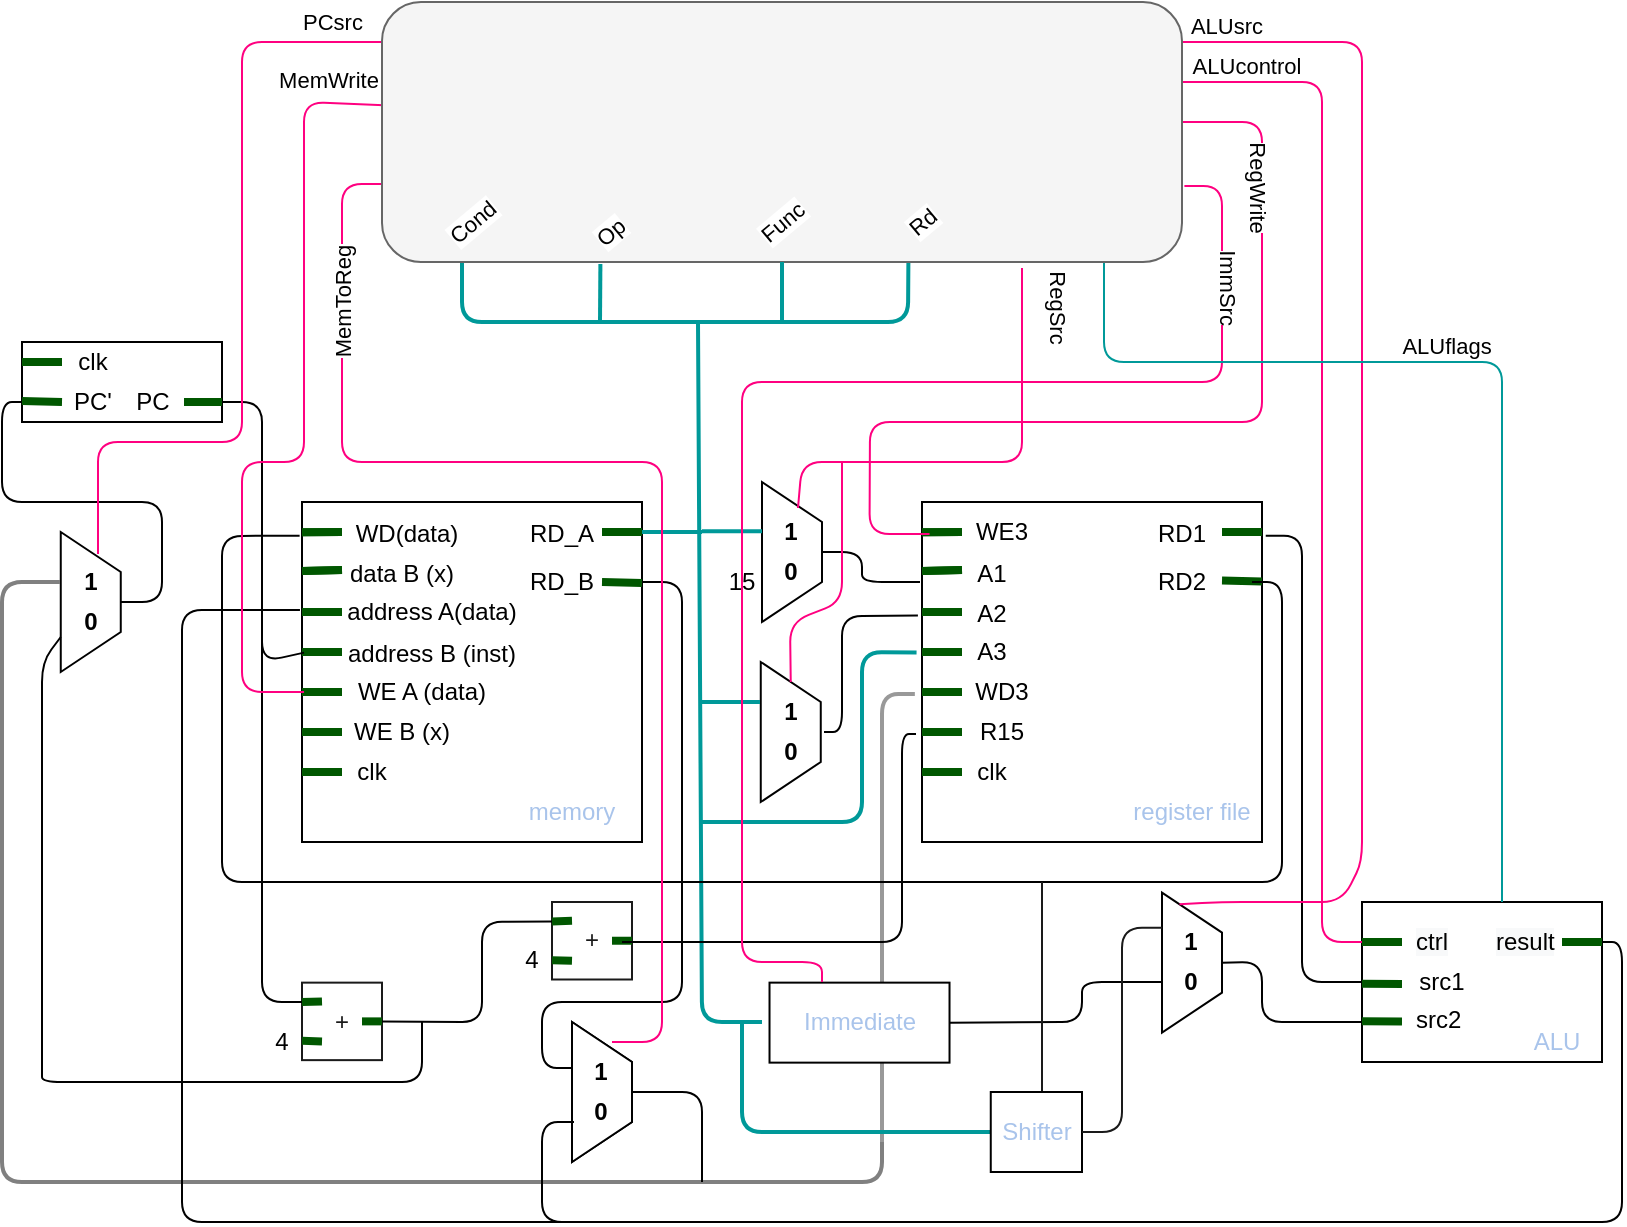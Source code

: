 <mxfile version="15.3.1" type="github">
  <diagram name="Page-1" id="099fd60b-425b-db50-ffb0-6b813814b670">
    <mxGraphModel dx="967" dy="516" grid="1" gridSize="10" guides="1" tooltips="1" connect="1" arrows="1" fold="1" page="1" pageScale="1" pageWidth="850" pageHeight="1100" background="#FFFFFF" math="0" shadow="0">
      <root>
        <mxCell id="0" />
        <mxCell id="1" parent="0" />
        <mxCell id="Cc3cPxVElPXbflXO5Y1s-90" value="" style="endArrow=none;html=1;fontColor=#1A1A1A;entryX=-0.021;entryY=0.565;entryDx=0;entryDy=0;entryPerimeter=0;strokeColor=#999999;strokeWidth=2;" parent="1" target="Cc3cPxVElPXbflXO5Y1s-16" edge="1">
          <mxGeometry width="50" height="50" relative="1" as="geometry">
            <mxPoint x="450" y="640" as="sourcePoint" />
            <mxPoint x="450" y="440" as="targetPoint" />
            <Array as="points">
              <mxPoint x="450" y="530" />
              <mxPoint x="450" y="416" />
            </Array>
          </mxGeometry>
        </mxCell>
        <mxCell id="DB4W7_MfknzmHW4euDGk-5" value="" style="whiteSpace=wrap;html=1;aspect=fixed;" parent="1" vertex="1">
          <mxGeometry x="160" y="320" width="170" height="170" as="geometry" />
        </mxCell>
        <mxCell id="DB4W7_MfknzmHW4euDGk-9" value="" style="endArrow=none;html=1;shadow=0;strokeColor=#005700;fillColor=#008A00;strokeWidth=4;" parent="1" edge="1">
          <mxGeometry width="50" height="50" relative="1" as="geometry">
            <mxPoint x="160" y="335.13" as="sourcePoint" />
            <mxPoint x="180" y="335" as="targetPoint" />
          </mxGeometry>
        </mxCell>
        <mxCell id="DB4W7_MfknzmHW4euDGk-11" value="" style="endArrow=none;html=1;shadow=0;strokeColor=#005700;fillColor=#008A00;strokeWidth=4;" parent="1" edge="1">
          <mxGeometry width="50" height="50" relative="1" as="geometry">
            <mxPoint x="160" y="354.5" as="sourcePoint" />
            <mxPoint x="180" y="354" as="targetPoint" />
          </mxGeometry>
        </mxCell>
        <mxCell id="DB4W7_MfknzmHW4euDGk-21" value="" style="endArrow=none;html=1;shadow=0;strokeColor=#005700;fillColor=#008A00;strokeWidth=4;" parent="1" edge="1">
          <mxGeometry width="50" height="50" relative="1" as="geometry">
            <mxPoint x="160" y="335.13" as="sourcePoint" />
            <mxPoint x="180" y="335" as="targetPoint" />
          </mxGeometry>
        </mxCell>
        <mxCell id="DB4W7_MfknzmHW4euDGk-22" value="" style="endArrow=none;html=1;shadow=0;strokeColor=#005700;fillColor=#008A00;strokeWidth=4;" parent="1" edge="1">
          <mxGeometry width="50" height="50" relative="1" as="geometry">
            <mxPoint x="160" y="354.5" as="sourcePoint" />
            <mxPoint x="180" y="354" as="targetPoint" />
          </mxGeometry>
        </mxCell>
        <mxCell id="DB4W7_MfknzmHW4euDGk-23" value="" style="endArrow=none;html=1;shadow=0;strokeColor=#005700;fillColor=#008A00;strokeWidth=4;" parent="1" edge="1">
          <mxGeometry width="50" height="50" relative="1" as="geometry">
            <mxPoint x="160" y="375" as="sourcePoint" />
            <mxPoint x="180" y="375" as="targetPoint" />
          </mxGeometry>
        </mxCell>
        <mxCell id="DB4W7_MfknzmHW4euDGk-24" value="" style="endArrow=none;html=1;shadow=0;strokeColor=#005700;fillColor=#008A00;strokeWidth=4;" parent="1" edge="1">
          <mxGeometry width="50" height="50" relative="1" as="geometry">
            <mxPoint x="160" y="395" as="sourcePoint" />
            <mxPoint x="180" y="395" as="targetPoint" />
          </mxGeometry>
        </mxCell>
        <mxCell id="DB4W7_MfknzmHW4euDGk-25" value="" style="endArrow=none;html=1;shadow=0;strokeColor=#005700;fillColor=#008A00;strokeWidth=4;" parent="1" edge="1">
          <mxGeometry width="50" height="50" relative="1" as="geometry">
            <mxPoint x="160" y="415" as="sourcePoint" />
            <mxPoint x="180" y="415" as="targetPoint" />
          </mxGeometry>
        </mxCell>
        <mxCell id="DB4W7_MfknzmHW4euDGk-26" value="" style="endArrow=none;html=1;shadow=0;strokeColor=#005700;fillColor=#008A00;strokeWidth=4;" parent="1" edge="1">
          <mxGeometry width="50" height="50" relative="1" as="geometry">
            <mxPoint x="160" y="455" as="sourcePoint" />
            <mxPoint x="180" y="455" as="targetPoint" />
          </mxGeometry>
        </mxCell>
        <mxCell id="DB4W7_MfknzmHW4euDGk-28" value="" style="endArrow=none;html=1;shadow=0;strokeColor=#005700;fillColor=#008A00;strokeWidth=4;" parent="1" edge="1">
          <mxGeometry width="50" height="50" relative="1" as="geometry">
            <mxPoint x="160" y="435" as="sourcePoint" />
            <mxPoint x="180" y="435" as="targetPoint" />
          </mxGeometry>
        </mxCell>
        <mxCell id="DB4W7_MfknzmHW4euDGk-29" value="" style="endArrow=none;html=1;shadow=0;strokeColor=#005700;fillColor=#008A00;strokeWidth=4;" parent="1" edge="1">
          <mxGeometry width="50" height="50" relative="1" as="geometry">
            <mxPoint x="310" y="335" as="sourcePoint" />
            <mxPoint x="330" y="335" as="targetPoint" />
          </mxGeometry>
        </mxCell>
        <mxCell id="DB4W7_MfknzmHW4euDGk-30" value="" style="endArrow=none;html=1;shadow=0;strokeColor=#005700;fillColor=#008A00;strokeWidth=4;" parent="1" edge="1">
          <mxGeometry width="50" height="50" relative="1" as="geometry">
            <mxPoint x="310" y="360" as="sourcePoint" />
            <mxPoint x="330" y="360.5" as="targetPoint" />
          </mxGeometry>
        </mxCell>
        <mxCell id="DB4W7_MfknzmHW4euDGk-33" value="" style="rounded=0;whiteSpace=wrap;html=1;" parent="1" vertex="1">
          <mxGeometry x="393.76" y="560.32" width="90" height="40" as="geometry" />
        </mxCell>
        <mxCell id="DB4W7_MfknzmHW4euDGk-36" value="" style="rounded=0;whiteSpace=wrap;html=1;" parent="1" vertex="1">
          <mxGeometry x="690" y="520" width="120" height="80" as="geometry" />
        </mxCell>
        <mxCell id="DB4W7_MfknzmHW4euDGk-37" value="" style="endArrow=none;html=1;shadow=0;strokeColor=#005700;fillColor=#008A00;strokeWidth=4;" parent="1" edge="1">
          <mxGeometry width="50" height="50" relative="1" as="geometry">
            <mxPoint x="690" y="540" as="sourcePoint" />
            <mxPoint x="710" y="540" as="targetPoint" />
          </mxGeometry>
        </mxCell>
        <mxCell id="DB4W7_MfknzmHW4euDGk-39" value="" style="endArrow=none;html=1;shadow=0;strokeColor=#005700;fillColor=#008A00;strokeWidth=4;" parent="1" edge="1">
          <mxGeometry width="50" height="50" relative="1" as="geometry">
            <mxPoint x="690" y="560.87" as="sourcePoint" />
            <mxPoint x="710" y="561" as="targetPoint" />
          </mxGeometry>
        </mxCell>
        <mxCell id="DB4W7_MfknzmHW4euDGk-40" value="" style="endArrow=none;html=1;shadow=0;strokeColor=#005700;fillColor=#008A00;strokeWidth=4;" parent="1" edge="1">
          <mxGeometry width="50" height="50" relative="1" as="geometry">
            <mxPoint x="690" y="579.62" as="sourcePoint" />
            <mxPoint x="710" y="579.75" as="targetPoint" />
          </mxGeometry>
        </mxCell>
        <mxCell id="DB4W7_MfknzmHW4euDGk-45" value="" style="endArrow=none;html=1;shadow=0;strokeColor=#005700;fillColor=#008A00;strokeWidth=4;" parent="1" edge="1">
          <mxGeometry width="50" height="50" relative="1" as="geometry">
            <mxPoint x="790" y="540" as="sourcePoint" />
            <mxPoint x="810" y="540" as="targetPoint" />
          </mxGeometry>
        </mxCell>
        <mxCell id="DB4W7_MfknzmHW4euDGk-50" value="" style="rounded=0;whiteSpace=wrap;html=1;" parent="1" vertex="1">
          <mxGeometry x="20" y="240" width="100" height="40" as="geometry" />
        </mxCell>
        <mxCell id="DB4W7_MfknzmHW4euDGk-51" value="" style="endArrow=none;html=1;shadow=0;strokeColor=#005700;fillColor=#008A00;strokeWidth=4;" parent="1" edge="1">
          <mxGeometry width="50" height="50" relative="1" as="geometry">
            <mxPoint x="20" y="269.5" as="sourcePoint" />
            <mxPoint x="40" y="270" as="targetPoint" />
          </mxGeometry>
        </mxCell>
        <mxCell id="DB4W7_MfknzmHW4euDGk-52" value="" style="endArrow=none;html=1;shadow=0;strokeColor=#005700;fillColor=#008A00;strokeWidth=4;" parent="1" edge="1">
          <mxGeometry width="50" height="50" relative="1" as="geometry">
            <mxPoint x="101" y="270" as="sourcePoint" />
            <mxPoint x="120" y="270" as="targetPoint" />
          </mxGeometry>
        </mxCell>
        <mxCell id="DB4W7_MfknzmHW4euDGk-53" value="PC&#39;" style="text;html=1;resizable=0;autosize=1;align=center;verticalAlign=middle;points=[];fillColor=none;strokeColor=none;rounded=0;" parent="1" vertex="1">
          <mxGeometry x="40" y="260" width="30" height="20" as="geometry" />
        </mxCell>
        <mxCell id="DB4W7_MfknzmHW4euDGk-54" value="PC" style="text;html=1;resizable=0;autosize=1;align=center;verticalAlign=middle;points=[];fillColor=none;strokeColor=none;rounded=0;" parent="1" vertex="1">
          <mxGeometry x="70" y="260" width="30" height="20" as="geometry" />
        </mxCell>
        <mxCell id="DB4W7_MfknzmHW4euDGk-58" value="" style="endArrow=none;html=1;shadow=0;strokeColor=#005700;fillColor=#008A00;strokeWidth=4;" parent="1" edge="1">
          <mxGeometry width="50" height="50" relative="1" as="geometry">
            <mxPoint x="20" y="250" as="sourcePoint" />
            <mxPoint x="40" y="250" as="targetPoint" />
          </mxGeometry>
        </mxCell>
        <mxCell id="DB4W7_MfknzmHW4euDGk-59" value="&lt;span style=&quot;font-weight: normal&quot;&gt;clk&lt;/span&gt;" style="text;html=1;resizable=0;autosize=1;align=center;verticalAlign=middle;points=[];fillColor=none;strokeColor=none;rounded=0;fontStyle=1" parent="1" vertex="1">
          <mxGeometry x="40" y="240" width="30" height="20" as="geometry" />
        </mxCell>
        <mxCell id="Cc3cPxVElPXbflXO5Y1s-5" value="WD(data)" style="text;html=1;strokeColor=none;fillColor=none;align=center;verticalAlign=middle;whiteSpace=wrap;rounded=0;" parent="1" vertex="1">
          <mxGeometry x="185" y="326.25" width="55" height="20" as="geometry" />
        </mxCell>
        <mxCell id="Cc3cPxVElPXbflXO5Y1s-7" value="data B (x)" style="text;html=1;strokeColor=none;fillColor=none;align=center;verticalAlign=middle;whiteSpace=wrap;rounded=0;" parent="1" vertex="1">
          <mxGeometry x="180" y="346.25" width="60" height="20" as="geometry" />
        </mxCell>
        <mxCell id="Cc3cPxVElPXbflXO5Y1s-8" value="address A(data)" style="text;html=1;strokeColor=none;fillColor=none;align=center;verticalAlign=middle;whiteSpace=wrap;rounded=0;" parent="1" vertex="1">
          <mxGeometry x="180" y="365" width="90" height="20" as="geometry" />
        </mxCell>
        <mxCell id="Cc3cPxVElPXbflXO5Y1s-9" value="address B (inst)" style="text;html=1;strokeColor=none;fillColor=none;align=center;verticalAlign=middle;whiteSpace=wrap;rounded=0;" parent="1" vertex="1">
          <mxGeometry x="175" y="386.25" width="100" height="20" as="geometry" />
        </mxCell>
        <mxCell id="Cc3cPxVElPXbflXO5Y1s-10" value="WE A (data)" style="text;html=1;strokeColor=none;fillColor=none;align=center;verticalAlign=middle;whiteSpace=wrap;rounded=0;" parent="1" vertex="1">
          <mxGeometry x="185" y="405" width="70" height="20" as="geometry" />
        </mxCell>
        <mxCell id="Cc3cPxVElPXbflXO5Y1s-11" value="WE B (x)" style="text;html=1;strokeColor=none;fillColor=none;align=center;verticalAlign=middle;whiteSpace=wrap;rounded=0;" parent="1" vertex="1">
          <mxGeometry x="180" y="425" width="60" height="20" as="geometry" />
        </mxCell>
        <mxCell id="Cc3cPxVElPXbflXO5Y1s-12" value="clk" style="text;html=1;strokeColor=none;fillColor=none;align=center;verticalAlign=middle;whiteSpace=wrap;rounded=0;" parent="1" vertex="1">
          <mxGeometry x="160" y="445" width="70" height="20" as="geometry" />
        </mxCell>
        <mxCell id="Cc3cPxVElPXbflXO5Y1s-13" value="RD_A" style="text;html=1;strokeColor=none;fillColor=none;align=center;verticalAlign=middle;whiteSpace=wrap;rounded=0;" parent="1" vertex="1">
          <mxGeometry x="270" y="326.25" width="40" height="20" as="geometry" />
        </mxCell>
        <mxCell id="Cc3cPxVElPXbflXO5Y1s-14" value="RD_B" style="text;html=1;strokeColor=none;fillColor=none;align=center;verticalAlign=middle;whiteSpace=wrap;rounded=0;" parent="1" vertex="1">
          <mxGeometry x="255" y="350" width="70" height="20" as="geometry" />
        </mxCell>
        <mxCell id="Cc3cPxVElPXbflXO5Y1s-15" value="memory" style="text;html=1;strokeColor=none;fillColor=none;align=center;verticalAlign=middle;whiteSpace=wrap;rounded=0;fontColor=#A9C4EB;" parent="1" vertex="1">
          <mxGeometry x="260" y="465" width="70" height="20" as="geometry" />
        </mxCell>
        <mxCell id="Cc3cPxVElPXbflXO5Y1s-16" value="" style="whiteSpace=wrap;html=1;aspect=fixed;" parent="1" vertex="1">
          <mxGeometry x="470" y="320" width="170" height="170" as="geometry" />
        </mxCell>
        <mxCell id="Cc3cPxVElPXbflXO5Y1s-17" value="" style="endArrow=none;html=1;shadow=0;strokeColor=#005700;fillColor=#008A00;strokeWidth=4;" parent="1" edge="1">
          <mxGeometry width="50" height="50" relative="1" as="geometry">
            <mxPoint x="470" y="335.13" as="sourcePoint" />
            <mxPoint x="490" y="335.0" as="targetPoint" />
          </mxGeometry>
        </mxCell>
        <mxCell id="Cc3cPxVElPXbflXO5Y1s-18" value="" style="endArrow=none;html=1;shadow=0;strokeColor=#005700;fillColor=#008A00;strokeWidth=4;" parent="1" edge="1">
          <mxGeometry width="50" height="50" relative="1" as="geometry">
            <mxPoint x="470" y="354.5" as="sourcePoint" />
            <mxPoint x="490" y="354" as="targetPoint" />
          </mxGeometry>
        </mxCell>
        <mxCell id="Cc3cPxVElPXbflXO5Y1s-19" value="" style="endArrow=none;html=1;shadow=0;strokeColor=#005700;fillColor=#008A00;strokeWidth=4;" parent="1" edge="1">
          <mxGeometry width="50" height="50" relative="1" as="geometry">
            <mxPoint x="470" y="335.13" as="sourcePoint" />
            <mxPoint x="490" y="335.0" as="targetPoint" />
          </mxGeometry>
        </mxCell>
        <mxCell id="Cc3cPxVElPXbflXO5Y1s-20" value="" style="endArrow=none;html=1;shadow=0;strokeColor=#005700;fillColor=#008A00;strokeWidth=4;" parent="1" edge="1">
          <mxGeometry width="50" height="50" relative="1" as="geometry">
            <mxPoint x="470" y="354.5" as="sourcePoint" />
            <mxPoint x="490" y="354" as="targetPoint" />
          </mxGeometry>
        </mxCell>
        <mxCell id="Cc3cPxVElPXbflXO5Y1s-21" value="" style="endArrow=none;html=1;shadow=0;strokeColor=#005700;fillColor=#008A00;strokeWidth=4;" parent="1" edge="1">
          <mxGeometry width="50" height="50" relative="1" as="geometry">
            <mxPoint x="470" y="375.0" as="sourcePoint" />
            <mxPoint x="490" y="375.0" as="targetPoint" />
          </mxGeometry>
        </mxCell>
        <mxCell id="Cc3cPxVElPXbflXO5Y1s-22" value="" style="endArrow=none;html=1;shadow=0;strokeColor=#005700;fillColor=#008A00;strokeWidth=4;" parent="1" edge="1">
          <mxGeometry width="50" height="50" relative="1" as="geometry">
            <mxPoint x="470" y="395.0" as="sourcePoint" />
            <mxPoint x="490" y="395.0" as="targetPoint" />
          </mxGeometry>
        </mxCell>
        <mxCell id="Cc3cPxVElPXbflXO5Y1s-23" value="" style="endArrow=none;html=1;shadow=0;strokeColor=#005700;fillColor=#008A00;strokeWidth=4;" parent="1" edge="1">
          <mxGeometry width="50" height="50" relative="1" as="geometry">
            <mxPoint x="470" y="415" as="sourcePoint" />
            <mxPoint x="490" y="415" as="targetPoint" />
          </mxGeometry>
        </mxCell>
        <mxCell id="Cc3cPxVElPXbflXO5Y1s-24" value="" style="endArrow=none;html=1;shadow=0;strokeColor=#005700;fillColor=#008A00;strokeWidth=4;" parent="1" edge="1">
          <mxGeometry width="50" height="50" relative="1" as="geometry">
            <mxPoint x="470" y="455" as="sourcePoint" />
            <mxPoint x="490" y="455" as="targetPoint" />
          </mxGeometry>
        </mxCell>
        <mxCell id="Cc3cPxVElPXbflXO5Y1s-25" value="" style="endArrow=none;html=1;shadow=0;strokeColor=#005700;fillColor=#008A00;strokeWidth=4;" parent="1" edge="1">
          <mxGeometry width="50" height="50" relative="1" as="geometry">
            <mxPoint x="470" y="435" as="sourcePoint" />
            <mxPoint x="490" y="435" as="targetPoint" />
          </mxGeometry>
        </mxCell>
        <mxCell id="Cc3cPxVElPXbflXO5Y1s-26" value="" style="endArrow=none;html=1;shadow=0;strokeColor=#005700;fillColor=#008A00;strokeWidth=4;" parent="1" edge="1">
          <mxGeometry width="50" height="50" relative="1" as="geometry">
            <mxPoint x="620" y="335.0" as="sourcePoint" />
            <mxPoint x="640" y="335.0" as="targetPoint" />
          </mxGeometry>
        </mxCell>
        <mxCell id="Cc3cPxVElPXbflXO5Y1s-27" value="" style="endArrow=none;html=1;shadow=0;strokeColor=#005700;fillColor=#008A00;strokeWidth=4;" parent="1" edge="1">
          <mxGeometry width="50" height="50" relative="1" as="geometry">
            <mxPoint x="620" y="359.23" as="sourcePoint" />
            <mxPoint x="640" y="359.73" as="targetPoint" />
          </mxGeometry>
        </mxCell>
        <mxCell id="Cc3cPxVElPXbflXO5Y1s-28" value="A1" style="text;html=1;strokeColor=none;fillColor=none;align=center;verticalAlign=middle;whiteSpace=wrap;rounded=0;" parent="1" vertex="1">
          <mxGeometry x="490" y="346.25" width="30" height="20" as="geometry" />
        </mxCell>
        <mxCell id="Cc3cPxVElPXbflXO5Y1s-29" value="A2" style="text;html=1;strokeColor=none;fillColor=none;align=center;verticalAlign=middle;whiteSpace=wrap;rounded=0;" parent="1" vertex="1">
          <mxGeometry x="490" y="366.25" width="30" height="20" as="geometry" />
        </mxCell>
        <mxCell id="Cc3cPxVElPXbflXO5Y1s-30" value="A3" style="text;html=1;strokeColor=none;fillColor=none;align=center;verticalAlign=middle;whiteSpace=wrap;rounded=0;" parent="1" vertex="1">
          <mxGeometry x="490" y="385" width="30" height="20" as="geometry" />
        </mxCell>
        <mxCell id="Cc3cPxVElPXbflXO5Y1s-31" value="WD3" style="text;html=1;strokeColor=none;fillColor=none;align=center;verticalAlign=middle;whiteSpace=wrap;rounded=0;" parent="1" vertex="1">
          <mxGeometry x="490" y="405" width="40" height="20" as="geometry" />
        </mxCell>
        <mxCell id="Cc3cPxVElPXbflXO5Y1s-32" value="WE3" style="text;html=1;strokeColor=none;fillColor=none;align=center;verticalAlign=middle;whiteSpace=wrap;rounded=0;" parent="1" vertex="1">
          <mxGeometry x="490" y="325" width="40" height="20" as="geometry" />
        </mxCell>
        <mxCell id="Cc3cPxVElPXbflXO5Y1s-33" value="R15" style="text;html=1;strokeColor=none;fillColor=none;align=center;verticalAlign=middle;whiteSpace=wrap;rounded=0;" parent="1" vertex="1">
          <mxGeometry x="490" y="425" width="40" height="20" as="geometry" />
        </mxCell>
        <mxCell id="Cc3cPxVElPXbflXO5Y1s-34" value="clk" style="text;html=1;strokeColor=none;fillColor=none;align=center;verticalAlign=middle;whiteSpace=wrap;rounded=0;" parent="1" vertex="1">
          <mxGeometry x="470" y="445" width="70" height="20" as="geometry" />
        </mxCell>
        <mxCell id="Cc3cPxVElPXbflXO5Y1s-35" value="RD1" style="text;html=1;strokeColor=none;fillColor=none;align=center;verticalAlign=middle;whiteSpace=wrap;rounded=0;" parent="1" vertex="1">
          <mxGeometry x="580" y="326.25" width="40" height="20" as="geometry" />
        </mxCell>
        <mxCell id="Cc3cPxVElPXbflXO5Y1s-36" value="RD2" style="text;html=1;strokeColor=none;fillColor=none;align=center;verticalAlign=middle;whiteSpace=wrap;rounded=0;" parent="1" vertex="1">
          <mxGeometry x="565" y="350" width="70" height="20" as="geometry" />
        </mxCell>
        <mxCell id="Cc3cPxVElPXbflXO5Y1s-37" value="register file" style="text;html=1;strokeColor=none;fillColor=none;align=center;verticalAlign=middle;whiteSpace=wrap;rounded=0;fontColor=#A9C4EB;" parent="1" vertex="1">
          <mxGeometry x="570" y="465" width="70" height="20" as="geometry" />
        </mxCell>
        <mxCell id="Cc3cPxVElPXbflXO5Y1s-38" value="ALU" style="text;html=1;strokeColor=none;fillColor=none;align=center;verticalAlign=middle;whiteSpace=wrap;rounded=0;fontColor=#A9C4EB;" parent="1" vertex="1">
          <mxGeometry x="765" y="580" width="45" height="20" as="geometry" />
        </mxCell>
        <mxCell id="Cc3cPxVElPXbflXO5Y1s-39" value="src1" style="text;html=1;strokeColor=none;fillColor=none;align=center;verticalAlign=middle;whiteSpace=wrap;rounded=0;" parent="1" vertex="1">
          <mxGeometry x="710" y="550" width="40" height="20" as="geometry" />
        </mxCell>
        <mxCell id="Cc3cPxVElPXbflXO5Y1s-41" value="&lt;div style=&quot;text-align: center&quot;&gt;&lt;span&gt;&lt;font color=&quot;#000000&quot; face=&quot;helvetica&quot;&gt;src2&lt;/font&gt;&lt;/span&gt;&lt;/div&gt;" style="text;whiteSpace=wrap;html=1;fontColor=#A9C4EB;" parent="1" vertex="1">
          <mxGeometry x="715" y="565" width="50" height="30" as="geometry" />
        </mxCell>
        <mxCell id="Cc3cPxVElPXbflXO5Y1s-42" value="&lt;span style=&quot;color: rgb(0 , 0 , 0) ; font-family: &amp;#34;helvetica&amp;#34; ; font-size: 12px ; font-style: normal ; font-weight: 400 ; letter-spacing: normal ; text-align: center ; text-indent: 0px ; text-transform: none ; word-spacing: 0px ; background-color: rgb(248 , 249 , 250) ; display: inline ; float: none&quot;&gt;ctrl&lt;/span&gt;" style="text;whiteSpace=wrap;html=1;fontColor=#A9C4EB;" parent="1" vertex="1">
          <mxGeometry x="715" y="526.25" width="50" height="30" as="geometry" />
        </mxCell>
        <mxCell id="Cc3cPxVElPXbflXO5Y1s-43" value="&lt;span style=&quot;color: rgb(0 , 0 , 0) ; font-family: &amp;#34;helvetica&amp;#34; ; font-size: 12px ; font-style: normal ; font-weight: 400 ; letter-spacing: normal ; text-align: center ; text-indent: 0px ; text-transform: none ; word-spacing: 0px ; background-color: rgb(248 , 249 , 250) ; display: inline ; float: none&quot;&gt;result&lt;/span&gt;" style="text;whiteSpace=wrap;html=1;fontColor=#A9C4EB;" parent="1" vertex="1">
          <mxGeometry x="755" y="526.25" width="50" height="30" as="geometry" />
        </mxCell>
        <mxCell id="Cc3cPxVElPXbflXO5Y1s-44" value="Immediate" style="text;html=1;strokeColor=none;fillColor=none;align=center;verticalAlign=middle;whiteSpace=wrap;rounded=0;fontColor=#A9C4EB;" parent="1" vertex="1">
          <mxGeometry x="403.76" y="570.32" width="70" height="20" as="geometry" />
        </mxCell>
        <mxCell id="Cc3cPxVElPXbflXO5Y1s-45" value="" style="endArrow=none;html=1;fontColor=#A9C4EB;exitX=0.006;exitY=0.443;exitDx=0;exitDy=0;exitPerimeter=0;" parent="1" source="DB4W7_MfknzmHW4euDGk-5" edge="1">
          <mxGeometry width="50" height="50" relative="1" as="geometry">
            <mxPoint x="149.769" y="390" as="sourcePoint" />
            <mxPoint x="120" y="270" as="targetPoint" />
            <Array as="points">
              <mxPoint x="140" y="400" />
              <mxPoint x="140" y="270" />
            </Array>
          </mxGeometry>
        </mxCell>
        <mxCell id="Cc3cPxVElPXbflXO5Y1s-59" value="" style="rounded=0;whiteSpace=wrap;html=1;fontColor=#1A1A1A;strokeColor=#1A1A1A;" parent="1" vertex="1">
          <mxGeometry x="160" y="560.32" width="40" height="38.75" as="geometry" />
        </mxCell>
        <mxCell id="Cc3cPxVElPXbflXO5Y1s-60" value="+" style="text;html=1;strokeColor=none;fillColor=none;align=center;verticalAlign=middle;whiteSpace=wrap;rounded=0;fontColor=#1A1A1A;" parent="1" vertex="1">
          <mxGeometry x="170" y="569.69" width="20" height="20" as="geometry" />
        </mxCell>
        <mxCell id="Cc3cPxVElPXbflXO5Y1s-61" value="" style="endArrow=none;html=1;shadow=0;strokeColor=#005700;fillColor=#008A00;strokeWidth=4;exitX=0;exitY=0.25;exitDx=0;exitDy=0;" parent="1" source="Cc3cPxVElPXbflXO5Y1s-59" edge="1">
          <mxGeometry width="50" height="50" relative="1" as="geometry">
            <mxPoint x="180" y="629.69" as="sourcePoint" />
            <mxPoint x="170" y="569.69" as="targetPoint" />
            <Array as="points" />
          </mxGeometry>
        </mxCell>
        <mxCell id="Cc3cPxVElPXbflXO5Y1s-62" value="" style="endArrow=none;html=1;shadow=0;strokeColor=#005700;fillColor=#008A00;strokeWidth=4;exitX=0;exitY=0.75;exitDx=0;exitDy=0;" parent="1" source="Cc3cPxVElPXbflXO5Y1s-59" edge="1">
          <mxGeometry width="50" height="50" relative="1" as="geometry">
            <mxPoint x="170.0" y="580.008" as="sourcePoint" />
            <mxPoint x="170" y="589.69" as="targetPoint" />
            <Array as="points" />
          </mxGeometry>
        </mxCell>
        <mxCell id="Cc3cPxVElPXbflXO5Y1s-63" value="" style="endArrow=none;html=1;shadow=0;strokeColor=#005700;fillColor=#008A00;strokeWidth=4;exitX=1;exitY=0.5;exitDx=0;exitDy=0;" parent="1" source="Cc3cPxVElPXbflXO5Y1s-60" edge="1">
          <mxGeometry width="50" height="50" relative="1" as="geometry">
            <mxPoint x="180.0" y="590.008" as="sourcePoint" />
            <mxPoint x="200" y="579.69" as="targetPoint" />
            <Array as="points">
              <mxPoint x="200" y="579.69" />
            </Array>
          </mxGeometry>
        </mxCell>
        <mxCell id="Cc3cPxVElPXbflXO5Y1s-64" value="4" style="text;html=1;strokeColor=none;fillColor=none;align=center;verticalAlign=middle;whiteSpace=wrap;rounded=0;" parent="1" vertex="1">
          <mxGeometry x="130" y="579.69" width="40" height="20" as="geometry" />
        </mxCell>
        <mxCell id="Cc3cPxVElPXbflXO5Y1s-65" value="" style="endArrow=none;html=1;fontColor=#1A1A1A;strokeColor=#009999;strokeWidth=2;" parent="1" edge="1">
          <mxGeometry width="50" height="50" relative="1" as="geometry">
            <mxPoint x="390" y="580" as="sourcePoint" />
            <mxPoint x="358" y="230" as="targetPoint" />
            <Array as="points">
              <mxPoint x="360" y="580" />
            </Array>
          </mxGeometry>
        </mxCell>
        <mxCell id="Cc3cPxVElPXbflXO5Y1s-66" value="" style="endArrow=none;html=1;fontColor=#1A1A1A;fillColor=#dae8fc;strokeColor=#009999;strokeWidth=2;" parent="1" edge="1">
          <mxGeometry width="50" height="50" relative="1" as="geometry">
            <mxPoint x="330" y="335" as="sourcePoint" />
            <mxPoint x="360" y="335" as="targetPoint" />
          </mxGeometry>
        </mxCell>
        <mxCell id="Cc3cPxVElPXbflXO5Y1s-67" value="" style="endArrow=none;html=1;fontColor=#1A1A1A;" parent="1" edge="1">
          <mxGeometry width="50" height="50" relative="1" as="geometry">
            <mxPoint x="160" y="570" as="sourcePoint" />
            <mxPoint x="140" y="320" as="targetPoint" />
            <Array as="points">
              <mxPoint x="140" y="570" />
            </Array>
          </mxGeometry>
        </mxCell>
        <mxCell id="Cc3cPxVElPXbflXO5Y1s-68" value="" style="rounded=0;whiteSpace=wrap;html=1;fontColor=#1A1A1A;strokeColor=#1A1A1A;" parent="1" vertex="1">
          <mxGeometry x="285" y="520" width="40" height="38.75" as="geometry" />
        </mxCell>
        <mxCell id="Cc3cPxVElPXbflXO5Y1s-69" value="+" style="text;html=1;strokeColor=none;fillColor=none;align=center;verticalAlign=middle;whiteSpace=wrap;rounded=0;fontColor=#1A1A1A;" parent="1" vertex="1">
          <mxGeometry x="295" y="529.37" width="20" height="20" as="geometry" />
        </mxCell>
        <mxCell id="Cc3cPxVElPXbflXO5Y1s-70" value="" style="endArrow=none;html=1;shadow=0;strokeColor=#005700;fillColor=#008A00;strokeWidth=4;exitX=0;exitY=0.25;exitDx=0;exitDy=0;" parent="1" source="Cc3cPxVElPXbflXO5Y1s-68" edge="1">
          <mxGeometry width="50" height="50" relative="1" as="geometry">
            <mxPoint x="305" y="589.37" as="sourcePoint" />
            <mxPoint x="295" y="529.37" as="targetPoint" />
            <Array as="points" />
          </mxGeometry>
        </mxCell>
        <mxCell id="Cc3cPxVElPXbflXO5Y1s-71" value="" style="endArrow=none;html=1;shadow=0;strokeColor=#005700;fillColor=#008A00;strokeWidth=4;exitX=0;exitY=0.75;exitDx=0;exitDy=0;" parent="1" source="Cc3cPxVElPXbflXO5Y1s-68" edge="1">
          <mxGeometry width="50" height="50" relative="1" as="geometry">
            <mxPoint x="295.0" y="539.688" as="sourcePoint" />
            <mxPoint x="295" y="549.37" as="targetPoint" />
            <Array as="points" />
          </mxGeometry>
        </mxCell>
        <mxCell id="Cc3cPxVElPXbflXO5Y1s-72" value="" style="endArrow=none;html=1;shadow=0;strokeColor=#005700;fillColor=#008A00;strokeWidth=4;exitX=1;exitY=0.5;exitDx=0;exitDy=0;" parent="1" source="Cc3cPxVElPXbflXO5Y1s-69" edge="1">
          <mxGeometry width="50" height="50" relative="1" as="geometry">
            <mxPoint x="305.0" y="549.688" as="sourcePoint" />
            <mxPoint x="325" y="539.37" as="targetPoint" />
            <Array as="points">
              <mxPoint x="325" y="539.37" />
            </Array>
          </mxGeometry>
        </mxCell>
        <mxCell id="Cc3cPxVElPXbflXO5Y1s-73" value="4" style="text;html=1;strokeColor=none;fillColor=none;align=center;verticalAlign=middle;whiteSpace=wrap;rounded=0;" parent="1" vertex="1">
          <mxGeometry x="255" y="538.75" width="40" height="20" as="geometry" />
        </mxCell>
        <mxCell id="Cc3cPxVElPXbflXO5Y1s-74" value="" style="endArrow=none;html=1;fontColor=#1A1A1A;entryX=0;entryY=0.25;entryDx=0;entryDy=0;exitX=1;exitY=0.5;exitDx=0;exitDy=0;" parent="1" source="Cc3cPxVElPXbflXO5Y1s-59" target="Cc3cPxVElPXbflXO5Y1s-68" edge="1">
          <mxGeometry width="50" height="50" relative="1" as="geometry">
            <mxPoint x="210" y="576.25" as="sourcePoint" />
            <mxPoint x="260" y="526.25" as="targetPoint" />
            <Array as="points">
              <mxPoint x="250" y="580" />
              <mxPoint x="250" y="530" />
            </Array>
          </mxGeometry>
        </mxCell>
        <mxCell id="Cc3cPxVElPXbflXO5Y1s-75" value="" style="shape=trapezoid;perimeter=trapezoidPerimeter;whiteSpace=wrap;html=1;fixedSize=1;rotation=90;" parent="1" vertex="1">
          <mxGeometry x="370" y="330" width="70" height="30" as="geometry" />
        </mxCell>
        <mxCell id="Cc3cPxVElPXbflXO5Y1s-76" value="&lt;b&gt;1&lt;/b&gt;" style="text;html=1;resizable=0;autosize=1;align=center;verticalAlign=middle;points=[];fillColor=none;strokeColor=none;rounded=0;" parent="1" vertex="1">
          <mxGeometry x="394.38" y="325" width="20" height="20" as="geometry" />
        </mxCell>
        <mxCell id="Cc3cPxVElPXbflXO5Y1s-77" value="&lt;b&gt;0&lt;/b&gt;" style="text;html=1;resizable=0;autosize=1;align=center;verticalAlign=middle;points=[];fillColor=none;strokeColor=none;rounded=0;" parent="1" vertex="1">
          <mxGeometry x="394.38" y="345" width="20" height="20" as="geometry" />
        </mxCell>
        <mxCell id="Cc3cPxVElPXbflXO5Y1s-78" value="" style="shape=trapezoid;perimeter=trapezoidPerimeter;whiteSpace=wrap;html=1;fixedSize=1;rotation=90;" parent="1" vertex="1">
          <mxGeometry x="369.38" y="420" width="70" height="30" as="geometry" />
        </mxCell>
        <mxCell id="Cc3cPxVElPXbflXO5Y1s-79" value="&lt;b&gt;1&lt;/b&gt;" style="text;html=1;resizable=0;autosize=1;align=center;verticalAlign=middle;points=[];fillColor=none;strokeColor=none;rounded=0;" parent="1" vertex="1">
          <mxGeometry x="393.76" y="415" width="20" height="20" as="geometry" />
        </mxCell>
        <mxCell id="Cc3cPxVElPXbflXO5Y1s-80" value="&lt;b&gt;0&lt;/b&gt;" style="text;html=1;resizable=0;autosize=1;align=center;verticalAlign=middle;points=[];fillColor=none;strokeColor=none;rounded=0;" parent="1" vertex="1">
          <mxGeometry x="393.76" y="435" width="20" height="20" as="geometry" />
        </mxCell>
        <mxCell id="Cc3cPxVElPXbflXO5Y1s-81" value="" style="endArrow=none;html=1;fontColor=#1A1A1A;strokeColor=#009999;strokeWidth=2;" parent="1" edge="1">
          <mxGeometry width="50" height="50" relative="1" as="geometry">
            <mxPoint x="360" y="334.62" as="sourcePoint" />
            <mxPoint x="390" y="334.62" as="targetPoint" />
          </mxGeometry>
        </mxCell>
        <mxCell id="Cc3cPxVElPXbflXO5Y1s-82" value="15" style="text;html=1;strokeColor=none;fillColor=none;align=center;verticalAlign=middle;whiteSpace=wrap;rounded=0;" parent="1" vertex="1">
          <mxGeometry x="360" y="350" width="40" height="20" as="geometry" />
        </mxCell>
        <mxCell id="Cc3cPxVElPXbflXO5Y1s-84" value="" style="endArrow=none;html=1;fontColor=#1A1A1A;strokeColor=#009999;strokeWidth=2;" parent="1" edge="1">
          <mxGeometry width="50" height="50" relative="1" as="geometry">
            <mxPoint x="389" y="420" as="sourcePoint" />
            <mxPoint x="360" y="420" as="targetPoint" />
          </mxGeometry>
        </mxCell>
        <mxCell id="Cc3cPxVElPXbflXO5Y1s-85" value="" style="endArrow=none;html=1;fontColor=#1A1A1A;entryX=-0.016;entryY=0.443;entryDx=0;entryDy=0;entryPerimeter=0;strokeColor=#009999;strokeWidth=2;" parent="1" target="Cc3cPxVElPXbflXO5Y1s-16" edge="1">
          <mxGeometry width="50" height="50" relative="1" as="geometry">
            <mxPoint x="360" y="480" as="sourcePoint" />
            <mxPoint x="470" y="375" as="targetPoint" />
            <Array as="points">
              <mxPoint x="440" y="480" />
              <mxPoint x="440" y="430" />
              <mxPoint x="440" y="395" />
            </Array>
          </mxGeometry>
        </mxCell>
        <mxCell id="Cc3cPxVElPXbflXO5Y1s-87" value="" style="endArrow=none;html=1;fontColor=#1A1A1A;entryX=-0.012;entryY=0.334;entryDx=0;entryDy=0;entryPerimeter=0;" parent="1" target="Cc3cPxVElPXbflXO5Y1s-16" edge="1">
          <mxGeometry width="50" height="50" relative="1" as="geometry">
            <mxPoint x="421" y="435" as="sourcePoint" />
            <mxPoint x="470" y="370" as="targetPoint" />
            <Array as="points">
              <mxPoint x="430" y="435" />
              <mxPoint x="430" y="377" />
            </Array>
          </mxGeometry>
        </mxCell>
        <mxCell id="Cc3cPxVElPXbflXO5Y1s-88" value="" style="endArrow=none;html=1;fontColor=#1A1A1A;" parent="1" edge="1">
          <mxGeometry width="50" height="50" relative="1" as="geometry">
            <mxPoint x="420" y="345" as="sourcePoint" />
            <mxPoint x="469" y="360" as="targetPoint" />
            <Array as="points">
              <mxPoint x="440" y="345" />
              <mxPoint x="440" y="360" />
            </Array>
          </mxGeometry>
        </mxCell>
        <mxCell id="Cc3cPxVElPXbflXO5Y1s-89" value="" style="endArrow=none;html=1;fontColor=#1A1A1A;" parent="1" edge="1">
          <mxGeometry width="50" height="50" relative="1" as="geometry">
            <mxPoint x="320" y="540" as="sourcePoint" />
            <mxPoint x="467" y="436" as="targetPoint" />
            <Array as="points">
              <mxPoint x="460" y="540" />
              <mxPoint x="460" y="436" />
            </Array>
          </mxGeometry>
        </mxCell>
        <mxCell id="Cc3cPxVElPXbflXO5Y1s-94" value="" style="endArrow=none;html=1;fontColor=#1A1A1A;entryX=1.011;entryY=0.099;entryDx=0;entryDy=0;entryPerimeter=0;exitX=0;exitY=0.5;exitDx=0;exitDy=0;" parent="1" source="DB4W7_MfknzmHW4euDGk-36" target="Cc3cPxVElPXbflXO5Y1s-16" edge="1">
          <mxGeometry width="50" height="50" relative="1" as="geometry">
            <mxPoint x="680" y="540" as="sourcePoint" />
            <mxPoint x="450" y="450" as="targetPoint" />
            <Array as="points">
              <mxPoint x="660" y="560" />
              <mxPoint x="660" y="337" />
            </Array>
          </mxGeometry>
        </mxCell>
        <mxCell id="Cc3cPxVElPXbflXO5Y1s-95" value="" style="shape=trapezoid;perimeter=trapezoidPerimeter;whiteSpace=wrap;html=1;fixedSize=1;rotation=90;" parent="1" vertex="1">
          <mxGeometry x="570" y="535.32" width="70" height="30" as="geometry" />
        </mxCell>
        <mxCell id="Cc3cPxVElPXbflXO5Y1s-96" value="&lt;b&gt;1&lt;/b&gt;" style="text;html=1;resizable=0;autosize=1;align=center;verticalAlign=middle;points=[];fillColor=none;strokeColor=none;rounded=0;" parent="1" vertex="1">
          <mxGeometry x="594.38" y="530.32" width="20" height="20" as="geometry" />
        </mxCell>
        <mxCell id="Cc3cPxVElPXbflXO5Y1s-97" value="&lt;b&gt;0&lt;/b&gt;" style="text;html=1;resizable=0;autosize=1;align=center;verticalAlign=middle;points=[];fillColor=none;strokeColor=none;rounded=0;" parent="1" vertex="1">
          <mxGeometry x="594.38" y="550.32" width="20" height="20" as="geometry" />
        </mxCell>
        <mxCell id="Cc3cPxVElPXbflXO5Y1s-98" value="" style="endArrow=none;html=1;fontColor=#1A1A1A;exitX=1;exitY=0.5;exitDx=0;exitDy=0;" parent="1" source="Cc3cPxVElPXbflXO5Y1s-36" edge="1">
          <mxGeometry width="50" height="50" relative="1" as="geometry">
            <mxPoint x="400" y="540" as="sourcePoint" />
            <mxPoint x="540" y="510" as="targetPoint" />
            <Array as="points">
              <mxPoint x="650" y="360" />
              <mxPoint x="650" y="510" />
              <mxPoint x="570" y="510" />
            </Array>
          </mxGeometry>
        </mxCell>
        <mxCell id="Cc3cPxVElPXbflXO5Y1s-99" value="" style="endArrow=none;html=1;fontColor=#1A1A1A;exitX=1;exitY=0.5;exitDx=0;exitDy=0;" parent="1" source="DB4W7_MfknzmHW4euDGk-33" edge="1">
          <mxGeometry width="50" height="50" relative="1" as="geometry">
            <mxPoint x="400" y="540" as="sourcePoint" />
            <mxPoint x="590" y="560" as="targetPoint" />
            <Array as="points">
              <mxPoint x="550" y="580" />
              <mxPoint x="550" y="560" />
            </Array>
          </mxGeometry>
        </mxCell>
        <mxCell id="Cc3cPxVElPXbflXO5Y1s-100" value="" style="endArrow=none;html=1;fontColor=#1A1A1A;entryX=0.5;entryY=0;entryDx=0;entryDy=0;exitX=0;exitY=0.75;exitDx=0;exitDy=0;" parent="1" source="DB4W7_MfknzmHW4euDGk-36" target="Cc3cPxVElPXbflXO5Y1s-95" edge="1">
          <mxGeometry width="50" height="50" relative="1" as="geometry">
            <mxPoint x="400" y="540" as="sourcePoint" />
            <mxPoint x="450" y="490" as="targetPoint" />
            <Array as="points">
              <mxPoint x="640" y="580" />
              <mxPoint x="640" y="550" />
            </Array>
          </mxGeometry>
        </mxCell>
        <mxCell id="Cc3cPxVElPXbflXO5Y1s-101" value="" style="endArrow=none;html=1;fontColor=#1A1A1A;exitX=-0.007;exitY=0.099;exitDx=0;exitDy=0;exitPerimeter=0;" parent="1" source="DB4W7_MfknzmHW4euDGk-5" edge="1">
          <mxGeometry width="50" height="50" relative="1" as="geometry">
            <mxPoint x="120" y="510" as="sourcePoint" />
            <mxPoint x="580" y="510" as="targetPoint" />
            <Array as="points">
              <mxPoint x="120" y="337" />
              <mxPoint x="120" y="510" />
            </Array>
          </mxGeometry>
        </mxCell>
        <mxCell id="oq-xmElBKXIKNv6wlb4Y-1" value="" style="shape=trapezoid;perimeter=trapezoidPerimeter;whiteSpace=wrap;html=1;fixedSize=1;rotation=90;" vertex="1" parent="1">
          <mxGeometry x="19.38" y="355" width="70" height="30" as="geometry" />
        </mxCell>
        <mxCell id="oq-xmElBKXIKNv6wlb4Y-2" value="&lt;b&gt;1&lt;/b&gt;" style="text;html=1;resizable=0;autosize=1;align=center;verticalAlign=middle;points=[];fillColor=none;strokeColor=none;rounded=0;" vertex="1" parent="1">
          <mxGeometry x="43.76" y="350" width="20" height="20" as="geometry" />
        </mxCell>
        <mxCell id="oq-xmElBKXIKNv6wlb4Y-3" value="&lt;b&gt;0&lt;/b&gt;" style="text;html=1;resizable=0;autosize=1;align=center;verticalAlign=middle;points=[];fillColor=none;strokeColor=none;rounded=0;" vertex="1" parent="1">
          <mxGeometry x="43.76" y="370" width="20" height="20" as="geometry" />
        </mxCell>
        <mxCell id="oq-xmElBKXIKNv6wlb4Y-4" value="" style="endArrow=none;html=1;entryX=0.5;entryY=0;entryDx=0;entryDy=0;" edge="1" parent="1" target="oq-xmElBKXIKNv6wlb4Y-1">
          <mxGeometry width="50" height="50" relative="1" as="geometry">
            <mxPoint x="20" y="270" as="sourcePoint" />
            <mxPoint x="450" y="440" as="targetPoint" />
            <Array as="points">
              <mxPoint x="10" y="270" />
              <mxPoint x="10" y="320" />
              <mxPoint x="90" y="320" />
              <mxPoint x="90" y="370" />
            </Array>
          </mxGeometry>
        </mxCell>
        <mxCell id="oq-xmElBKXIKNv6wlb4Y-5" value="" style="endArrow=none;html=1;exitX=0.75;exitY=1;exitDx=0;exitDy=0;" edge="1" parent="1" source="oq-xmElBKXIKNv6wlb4Y-1">
          <mxGeometry width="50" height="50" relative="1" as="geometry">
            <mxPoint x="400" y="490" as="sourcePoint" />
            <mxPoint x="220" y="580" as="targetPoint" />
            <Array as="points">
              <mxPoint x="30" y="400" />
              <mxPoint x="30" y="600" />
              <mxPoint x="30" y="610" />
              <mxPoint x="220" y="610" />
            </Array>
          </mxGeometry>
        </mxCell>
        <mxCell id="oq-xmElBKXIKNv6wlb4Y-6" value="" style="endArrow=none;html=1;entryX=0.357;entryY=1.013;entryDx=0;entryDy=0;entryPerimeter=0;strokeWidth=2;strokeColor=#808080;" edge="1" parent="1" target="oq-xmElBKXIKNv6wlb4Y-1">
          <mxGeometry width="50" height="50" relative="1" as="geometry">
            <mxPoint x="450" y="640" as="sourcePoint" />
            <mxPoint x="450" y="460" as="targetPoint" />
            <Array as="points">
              <mxPoint x="450" y="660" />
              <mxPoint x="190" y="660" />
              <mxPoint x="10" y="660" />
              <mxPoint x="10" y="360" />
            </Array>
          </mxGeometry>
        </mxCell>
        <mxCell id="oq-xmElBKXIKNv6wlb4Y-7" value="" style="endArrow=none;html=1;exitX=-0.219;exitY=0.4;exitDx=0;exitDy=0;exitPerimeter=0;" edge="1" parent="1" source="oq-xmElBKXIKNv6wlb4Y-16">
          <mxGeometry width="50" height="50" relative="1" as="geometry">
            <mxPoint x="290" y="580" as="sourcePoint" />
            <mxPoint x="330" y="360" as="targetPoint" />
            <Array as="points">
              <mxPoint x="280" y="603" />
              <mxPoint x="280" y="570" />
              <mxPoint x="350" y="570" />
              <mxPoint x="350" y="360" />
            </Array>
          </mxGeometry>
        </mxCell>
        <mxCell id="oq-xmElBKXIKNv6wlb4Y-12" value="" style="shape=trapezoid;perimeter=trapezoidPerimeter;whiteSpace=wrap;html=1;fixedSize=1;rotation=90;" vertex="1" parent="1">
          <mxGeometry x="275" y="600" width="70" height="30" as="geometry" />
        </mxCell>
        <mxCell id="oq-xmElBKXIKNv6wlb4Y-13" value="&lt;b&gt;1&lt;/b&gt;" style="text;html=1;resizable=0;autosize=1;align=center;verticalAlign=middle;points=[];fillColor=none;strokeColor=none;rounded=0;" vertex="1" parent="1">
          <mxGeometry x="299.38" y="595" width="20" height="20" as="geometry" />
        </mxCell>
        <mxCell id="oq-xmElBKXIKNv6wlb4Y-14" value="&lt;b&gt;0&lt;/b&gt;" style="text;html=1;resizable=0;autosize=1;align=center;verticalAlign=middle;points=[];fillColor=none;strokeColor=none;rounded=0;" vertex="1" parent="1">
          <mxGeometry x="299.38" y="615" width="20" height="20" as="geometry" />
        </mxCell>
        <mxCell id="oq-xmElBKXIKNv6wlb4Y-15" value="" style="shape=trapezoid;perimeter=trapezoidPerimeter;whiteSpace=wrap;html=1;fixedSize=1;rotation=90;" vertex="1" parent="1">
          <mxGeometry x="275" y="600" width="70" height="30" as="geometry" />
        </mxCell>
        <mxCell id="oq-xmElBKXIKNv6wlb4Y-16" value="&lt;b&gt;1&lt;/b&gt;" style="text;html=1;resizable=0;autosize=1;align=center;verticalAlign=middle;points=[];fillColor=none;strokeColor=none;rounded=0;" vertex="1" parent="1">
          <mxGeometry x="299.38" y="595" width="20" height="20" as="geometry" />
        </mxCell>
        <mxCell id="oq-xmElBKXIKNv6wlb4Y-17" value="&lt;b&gt;0&lt;/b&gt;" style="text;html=1;resizable=0;autosize=1;align=center;verticalAlign=middle;points=[];fillColor=none;strokeColor=none;rounded=0;" vertex="1" parent="1">
          <mxGeometry x="299.38" y="615" width="20" height="20" as="geometry" />
        </mxCell>
        <mxCell id="oq-xmElBKXIKNv6wlb4Y-18" value="" style="endArrow=none;html=1;entryX=1;entryY=0.25;entryDx=0;entryDy=0;exitX=-0.169;exitY=0.75;exitDx=0;exitDy=0;exitPerimeter=0;" edge="1" parent="1" source="oq-xmElBKXIKNv6wlb4Y-17" target="DB4W7_MfknzmHW4euDGk-36">
          <mxGeometry width="50" height="50" relative="1" as="geometry">
            <mxPoint x="290" y="630" as="sourcePoint" />
            <mxPoint x="450" y="490" as="targetPoint" />
            <Array as="points">
              <mxPoint x="280" y="630" />
              <mxPoint x="280" y="680" />
              <mxPoint x="820" y="680" />
              <mxPoint x="820" y="540" />
            </Array>
          </mxGeometry>
        </mxCell>
        <mxCell id="oq-xmElBKXIKNv6wlb4Y-19" value="" style="endArrow=none;html=1;exitX=0.5;exitY=0;exitDx=0;exitDy=0;" edge="1" parent="1" source="oq-xmElBKXIKNv6wlb4Y-15">
          <mxGeometry width="50" height="50" relative="1" as="geometry">
            <mxPoint x="400" y="540" as="sourcePoint" />
            <mxPoint x="360" y="660" as="targetPoint" />
            <Array as="points">
              <mxPoint x="360" y="615" />
            </Array>
          </mxGeometry>
        </mxCell>
        <mxCell id="oq-xmElBKXIKNv6wlb4Y-20" value="" style="endArrow=none;html=1;entryX=-0.006;entryY=0.318;entryDx=0;entryDy=0;entryPerimeter=0;" edge="1" parent="1" target="DB4W7_MfknzmHW4euDGk-5">
          <mxGeometry width="50" height="50" relative="1" as="geometry">
            <mxPoint x="300" y="680" as="sourcePoint" />
            <mxPoint x="450" y="450" as="targetPoint" />
            <Array as="points">
              <mxPoint x="100" y="680" />
              <mxPoint x="100" y="374" />
            </Array>
          </mxGeometry>
        </mxCell>
        <mxCell id="oq-xmElBKXIKNv6wlb4Y-21" value="" style="endArrow=none;html=1;exitX=0.006;exitY=0.559;exitDx=0;exitDy=0;exitPerimeter=0;strokeColor=#FF0080;" edge="1" parent="1" source="DB4W7_MfknzmHW4euDGk-5">
          <mxGeometry width="50" height="50" relative="1" as="geometry">
            <mxPoint x="400" y="340" as="sourcePoint" />
            <mxPoint x="210" y="122" as="targetPoint" />
            <Array as="points">
              <mxPoint x="130" y="415" />
              <mxPoint x="130" y="300" />
              <mxPoint x="161" y="300" />
              <mxPoint x="161" y="190" />
              <mxPoint x="161" y="120" />
            </Array>
          </mxGeometry>
        </mxCell>
        <mxCell id="oq-xmElBKXIKNv6wlb4Y-22" value="" style="endArrow=none;html=1;strokeColor=#FF0080;exitX=0;exitY=0.25;exitDx=0;exitDy=0;" edge="1" parent="1" source="DB4W7_MfknzmHW4euDGk-36">
          <mxGeometry width="50" height="50" relative="1" as="geometry">
            <mxPoint x="752" y="420" as="sourcePoint" />
            <mxPoint x="590" y="110" as="targetPoint" />
            <Array as="points">
              <mxPoint x="670" y="540" />
              <mxPoint x="670" y="110" />
            </Array>
          </mxGeometry>
        </mxCell>
        <mxCell id="oq-xmElBKXIKNv6wlb4Y-23" value="" style="endArrow=classic;html=1;strokeColor=#FF0080;" edge="1" parent="1">
          <mxGeometry relative="1" as="geometry">
            <mxPoint x="473.76" y="336" as="sourcePoint" />
            <mxPoint x="580" y="130" as="targetPoint" />
            <Array as="points">
              <mxPoint x="443.76" y="336" />
              <mxPoint x="444" y="280" />
              <mxPoint x="640" y="280" />
              <mxPoint x="640" y="130" />
            </Array>
          </mxGeometry>
        </mxCell>
        <mxCell id="oq-xmElBKXIKNv6wlb4Y-24" value="MemWrite" style="edgeLabel;resizable=0;html=1;align=center;verticalAlign=middle;rotation=-90;" connectable="0" vertex="1" parent="oq-xmElBKXIKNv6wlb4Y-23">
          <mxGeometry relative="1" as="geometry">
            <mxPoint x="-284" y="-119" as="offset" />
          </mxGeometry>
        </mxCell>
        <mxCell id="oq-xmElBKXIKNv6wlb4Y-27" value="MemWrite" style="edgeLabel;resizable=0;html=1;align=center;verticalAlign=middle;rotation=0;" connectable="0" vertex="1" parent="1">
          <mxGeometry x="110" y="130" as="geometry">
            <mxPoint x="63" y="-21.0" as="offset" />
          </mxGeometry>
        </mxCell>
        <mxCell id="oq-xmElBKXIKNv6wlb4Y-28" value="RegWrite" style="edgeLabel;resizable=0;html=1;align=center;verticalAlign=middle;rotation=90;" connectable="0" vertex="1" parent="1">
          <mxGeometry x="620" y="180" as="geometry">
            <mxPoint x="-18" y="-18" as="offset" />
          </mxGeometry>
        </mxCell>
        <mxCell id="oq-xmElBKXIKNv6wlb4Y-29" value="ALUcontrol" style="edgeLabel;resizable=0;html=1;align=center;verticalAlign=middle;rotation=0;" connectable="0" vertex="1" parent="1">
          <mxGeometry x="650" y="120" as="geometry">
            <mxPoint x="-18" y="-18" as="offset" />
          </mxGeometry>
        </mxCell>
        <mxCell id="oq-xmElBKXIKNv6wlb4Y-31" value="" style="endArrow=none;html=1;strokeColor=#FF0080;exitX=0;exitY=0.75;exitDx=0;exitDy=0;" edge="1" parent="1" source="Cc3cPxVElPXbflXO5Y1s-95">
          <mxGeometry width="50" height="50" relative="1" as="geometry">
            <mxPoint x="730" y="500" as="sourcePoint" />
            <mxPoint x="600" y="90" as="targetPoint" />
            <Array as="points">
              <mxPoint x="620" y="520" />
              <mxPoint x="680" y="520" />
              <mxPoint x="690" y="500" />
              <mxPoint x="690" y="90" />
              <mxPoint x="650" y="90" />
            </Array>
          </mxGeometry>
        </mxCell>
        <mxCell id="oq-xmElBKXIKNv6wlb4Y-32" value="ALUsrc" style="edgeLabel;resizable=0;html=1;align=center;verticalAlign=middle;rotation=0;" connectable="0" vertex="1" parent="1">
          <mxGeometry x="640" y="100" as="geometry">
            <mxPoint x="-18" y="-18" as="offset" />
          </mxGeometry>
        </mxCell>
        <mxCell id="oq-xmElBKXIKNv6wlb4Y-33" value="" style="endArrow=none;html=1;strokeColor=#FF0080;exitX=0.712;exitY=-0.2;exitDx=0;exitDy=0;exitPerimeter=0;" edge="1" parent="1" source="oq-xmElBKXIKNv6wlb4Y-2">
          <mxGeometry width="50" height="50" relative="1" as="geometry">
            <mxPoint x="60" y="340" as="sourcePoint" />
            <mxPoint x="200" y="90" as="targetPoint" />
            <Array as="points">
              <mxPoint x="58" y="290" />
              <mxPoint x="130" y="290" />
              <mxPoint x="130" y="90" />
            </Array>
          </mxGeometry>
        </mxCell>
        <mxCell id="oq-xmElBKXIKNv6wlb4Y-34" value="PCsrc" style="edgeLabel;resizable=0;html=1;align=center;verticalAlign=middle;rotation=0;" connectable="0" vertex="1" parent="1">
          <mxGeometry x="175" y="80" as="geometry" />
        </mxCell>
        <mxCell id="oq-xmElBKXIKNv6wlb4Y-35" value="" style="endArrow=none;html=1;strokeColor=#FF0080;strokeWidth=1;entryX=1.003;entryY=0.708;entryDx=0;entryDy=0;entryPerimeter=0;" edge="1" parent="1" target="oq-xmElBKXIKNv6wlb4Y-26">
          <mxGeometry width="50" height="50" relative="1" as="geometry">
            <mxPoint x="420" y="560" as="sourcePoint" />
            <mxPoint x="340" y="330" as="targetPoint" />
            <Array as="points">
              <mxPoint x="420" y="550" />
              <mxPoint x="380" y="550" />
              <mxPoint x="380" y="260" />
              <mxPoint x="620" y="260" />
              <mxPoint x="620" y="162" />
            </Array>
          </mxGeometry>
        </mxCell>
        <mxCell id="oq-xmElBKXIKNv6wlb4Y-36" value="ImmSrc" style="edgeLabel;resizable=0;html=1;align=center;verticalAlign=middle;rotation=90;" connectable="0" vertex="1" parent="1">
          <mxGeometry x="605" y="230" as="geometry">
            <mxPoint x="-18" y="-18" as="offset" />
          </mxGeometry>
        </mxCell>
        <mxCell id="oq-xmElBKXIKNv6wlb4Y-37" value="" style="endArrow=none;html=1;fontColor=#1A1A1A;strokeColor=#009999;strokeWidth=1;" edge="1" parent="1">
          <mxGeometry width="50" height="50" relative="1" as="geometry">
            <mxPoint x="760" y="520" as="sourcePoint" />
            <mxPoint x="561" y="200" as="targetPoint" />
            <Array as="points">
              <mxPoint x="760" y="250" />
              <mxPoint x="561" y="250" />
            </Array>
          </mxGeometry>
        </mxCell>
        <mxCell id="oq-xmElBKXIKNv6wlb4Y-38" value="ALUflags" style="edgeLabel;resizable=0;html=1;align=center;verticalAlign=middle;rotation=0;" connectable="0" vertex="1" parent="1">
          <mxGeometry x="750" y="260" as="geometry">
            <mxPoint x="-18" y="-18" as="offset" />
          </mxGeometry>
        </mxCell>
        <mxCell id="oq-xmElBKXIKNv6wlb4Y-42" value="" style="endArrow=none;html=1;strokeColor=#FF0080;strokeWidth=1;exitX=0.781;exitY=-0.25;exitDx=0;exitDy=0;exitPerimeter=0;entryX=0;entryY=0.7;entryDx=0;entryDy=0;entryPerimeter=0;" edge="1" parent="1" source="oq-xmElBKXIKNv6wlb4Y-16" target="oq-xmElBKXIKNv6wlb4Y-26">
          <mxGeometry width="50" height="50" relative="1" as="geometry">
            <mxPoint x="390" y="450" as="sourcePoint" />
            <mxPoint x="180" y="180" as="targetPoint" />
            <Array as="points">
              <mxPoint x="340" y="590" />
              <mxPoint x="340" y="300" />
              <mxPoint x="180" y="300" />
              <mxPoint x="180" y="161" />
            </Array>
          </mxGeometry>
        </mxCell>
        <mxCell id="oq-xmElBKXIKNv6wlb4Y-43" value="MemToReg" style="edgeLabel;resizable=0;html=1;align=center;verticalAlign=middle;rotation=-90;" connectable="0" vertex="1" parent="1">
          <mxGeometry x="180" y="220" as="geometry" />
        </mxCell>
        <mxCell id="oq-xmElBKXIKNv6wlb4Y-45" value="" style="endArrow=none;html=1;fontColor=#1A1A1A;strokeColor=#009999;strokeWidth=2;exitX=0.658;exitY=0.992;exitDx=0;exitDy=0;exitPerimeter=0;" edge="1" parent="1" source="oq-xmElBKXIKNv6wlb4Y-26">
          <mxGeometry width="50" height="50" relative="1" as="geometry">
            <mxPoint x="537" y="190" as="sourcePoint" />
            <mxPoint x="240" y="190" as="targetPoint" />
            <Array as="points">
              <mxPoint x="463" y="230" />
              <mxPoint x="240" y="230" />
            </Array>
          </mxGeometry>
        </mxCell>
        <mxCell id="oq-xmElBKXIKNv6wlb4Y-26" value="" style="rounded=1;whiteSpace=wrap;html=1;fillColor=#f5f5f5;strokeColor=#666666;fontColor=#333333;" vertex="1" parent="1">
          <mxGeometry x="200" y="70" width="400" height="130" as="geometry" />
        </mxCell>
        <mxCell id="oq-xmElBKXIKNv6wlb4Y-46" value="Cond" style="edgeLabel;resizable=0;html=1;align=center;verticalAlign=middle;rotation=-40;" connectable="0" vertex="1" parent="1">
          <mxGeometry x="245" y="180" as="geometry" />
        </mxCell>
        <mxCell id="oq-xmElBKXIKNv6wlb4Y-47" value="" style="endArrow=none;html=1;strokeColor=#009999;strokeWidth=2;entryX=0.273;entryY=1.008;entryDx=0;entryDy=0;entryPerimeter=0;" edge="1" parent="1" target="oq-xmElBKXIKNv6wlb4Y-26">
          <mxGeometry width="50" height="50" relative="1" as="geometry">
            <mxPoint x="309" y="230" as="sourcePoint" />
            <mxPoint x="440" y="270" as="targetPoint" />
          </mxGeometry>
        </mxCell>
        <mxCell id="oq-xmElBKXIKNv6wlb4Y-48" value="" style="endArrow=none;html=1;strokeColor=#009999;strokeWidth=2;entryX=0.5;entryY=1;entryDx=0;entryDy=0;" edge="1" parent="1" target="oq-xmElBKXIKNv6wlb4Y-26">
          <mxGeometry width="50" height="50" relative="1" as="geometry">
            <mxPoint x="400" y="230" as="sourcePoint" />
            <mxPoint x="319.2" y="211.04" as="targetPoint" />
          </mxGeometry>
        </mxCell>
        <mxCell id="oq-xmElBKXIKNv6wlb4Y-50" value="Op" style="edgeLabel;resizable=0;html=1;align=center;verticalAlign=middle;rotation=-40;" connectable="0" vertex="1" parent="1">
          <mxGeometry x="260" y="190" as="geometry">
            <mxPoint x="44.58" y="30.88" as="offset" />
          </mxGeometry>
        </mxCell>
        <mxCell id="oq-xmElBKXIKNv6wlb4Y-51" value="Func" style="edgeLabel;resizable=0;html=1;align=center;verticalAlign=middle;rotation=-40;" connectable="0" vertex="1" parent="1">
          <mxGeometry x="400" y="180" as="geometry" />
        </mxCell>
        <mxCell id="oq-xmElBKXIKNv6wlb4Y-52" value="Rd" style="edgeLabel;resizable=0;html=1;align=center;verticalAlign=middle;rotation=-40;" connectable="0" vertex="1" parent="1">
          <mxGeometry x="470" y="180" as="geometry" />
        </mxCell>
        <mxCell id="oq-xmElBKXIKNv6wlb4Y-53" value="" style="endArrow=none;html=1;strokeColor=#FF0080;strokeWidth=1;entryX=0.8;entryY=1.023;entryDx=0;entryDy=0;entryPerimeter=0;exitX=0.681;exitY=-0.1;exitDx=0;exitDy=0;exitPerimeter=0;" edge="1" parent="1" source="Cc3cPxVElPXbflXO5Y1s-76" target="oq-xmElBKXIKNv6wlb4Y-26">
          <mxGeometry width="50" height="50" relative="1" as="geometry">
            <mxPoint x="410" y="320" as="sourcePoint" />
            <mxPoint x="440" y="360" as="targetPoint" />
            <Array as="points">
              <mxPoint x="410" y="300" />
              <mxPoint x="520" y="300" />
            </Array>
          </mxGeometry>
        </mxCell>
        <mxCell id="oq-xmElBKXIKNv6wlb4Y-54" value="" style="endArrow=none;html=1;strokeColor=#FF0080;strokeWidth=1;exitX=0;exitY=0.5;exitDx=0;exitDy=0;" edge="1" parent="1" source="Cc3cPxVElPXbflXO5Y1s-78">
          <mxGeometry width="50" height="50" relative="1" as="geometry">
            <mxPoint x="390" y="410" as="sourcePoint" />
            <mxPoint x="430" y="300" as="targetPoint" />
            <Array as="points">
              <mxPoint x="404" y="380" />
              <mxPoint x="430" y="370" />
            </Array>
          </mxGeometry>
        </mxCell>
        <mxCell id="oq-xmElBKXIKNv6wlb4Y-55" value="RegSrc" style="edgeLabel;resizable=0;html=1;align=center;verticalAlign=middle;rotation=90;" connectable="0" vertex="1" parent="1">
          <mxGeometry x="520" y="240" as="geometry">
            <mxPoint x="-18" y="-18" as="offset" />
          </mxGeometry>
        </mxCell>
        <mxCell id="oq-xmElBKXIKNv6wlb4Y-59" value="" style="endArrow=none;html=1;strokeColor=#009999;strokeWidth=2;" edge="1" parent="1">
          <mxGeometry width="50" height="50" relative="1" as="geometry">
            <mxPoint x="380" y="580" as="sourcePoint" />
            <mxPoint x="510" y="635" as="targetPoint" />
            <Array as="points">
              <mxPoint x="380" y="635" />
            </Array>
          </mxGeometry>
        </mxCell>
        <mxCell id="oq-xmElBKXIKNv6wlb4Y-60" value="" style="endArrow=none;html=1;strokeColor=#1A1A1A;strokeWidth=1;" edge="1" parent="1">
          <mxGeometry width="50" height="50" relative="1" as="geometry">
            <mxPoint x="530" y="630" as="sourcePoint" />
            <mxPoint x="530" y="510" as="targetPoint" />
          </mxGeometry>
        </mxCell>
        <mxCell id="oq-xmElBKXIKNv6wlb4Y-57" value="" style="rounded=0;whiteSpace=wrap;html=1;" vertex="1" parent="1">
          <mxGeometry x="504.38" y="615" width="45.62" height="40" as="geometry" />
        </mxCell>
        <mxCell id="oq-xmElBKXIKNv6wlb4Y-58" value="Shifter" style="text;html=1;strokeColor=none;fillColor=none;align=center;verticalAlign=middle;whiteSpace=wrap;rounded=0;fontColor=#A9C4EB;" vertex="1" parent="1">
          <mxGeometry x="499.69" y="625" width="55" height="20" as="geometry" />
        </mxCell>
        <mxCell id="oq-xmElBKXIKNv6wlb4Y-61" value="" style="endArrow=none;html=1;strokeColor=#1A1A1A;strokeWidth=1;entryX=0.25;entryY=1;entryDx=0;entryDy=0;" edge="1" parent="1" target="Cc3cPxVElPXbflXO5Y1s-95">
          <mxGeometry width="50" height="50" relative="1" as="geometry">
            <mxPoint x="550" y="635" as="sourcePoint" />
            <mxPoint x="540" y="520" as="targetPoint" />
            <Array as="points">
              <mxPoint x="570" y="635" />
              <mxPoint x="570" y="533" />
            </Array>
          </mxGeometry>
        </mxCell>
      </root>
    </mxGraphModel>
  </diagram>
</mxfile>
